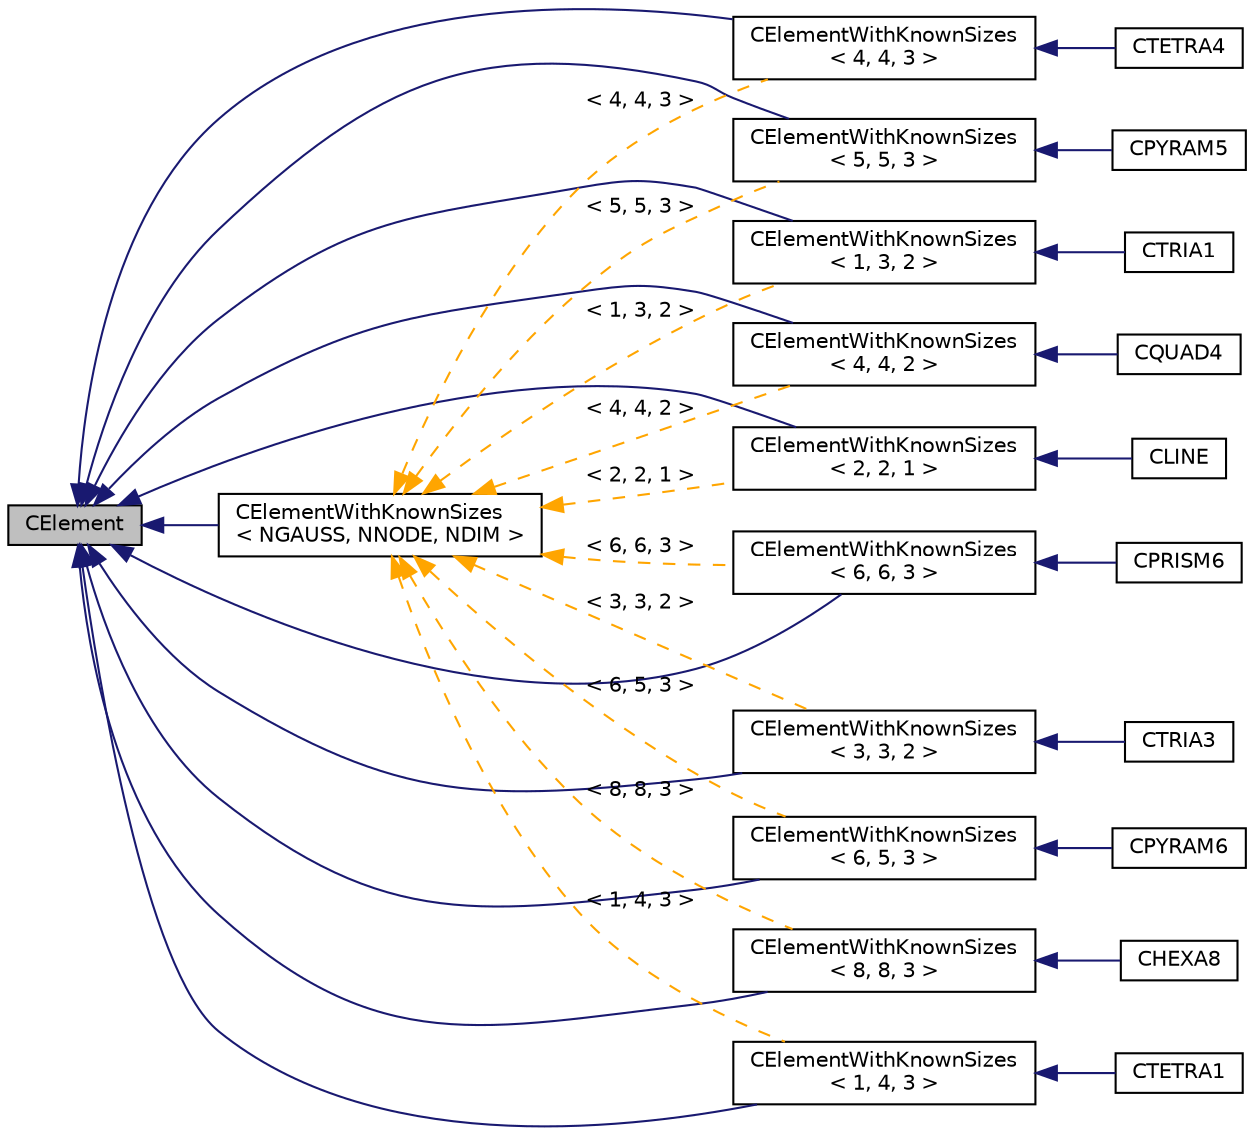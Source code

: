 digraph "CElement"
{
 // LATEX_PDF_SIZE
  edge [fontname="Helvetica",fontsize="10",labelfontname="Helvetica",labelfontsize="10"];
  node [fontname="Helvetica",fontsize="10",shape=record];
  rankdir="LR";
  Node1 [label="CElement",height=0.2,width=0.4,color="black", fillcolor="grey75", style="filled", fontcolor="black",tooltip="Abstract class for defining finite elements."];
  Node1 -> Node2 [dir="back",color="midnightblue",fontsize="10",style="solid",fontname="Helvetica"];
  Node2 [label="CElementWithKnownSizes\l\< NGAUSS, NNODE, NDIM \>",height=0.2,width=0.4,color="black", fillcolor="white", style="filled",URL="$classCElementWithKnownSizes.html",tooltip="Templated class to implement the computation of gradients for specific element sizes."];
  Node2 -> Node3 [dir="back",color="orange",fontsize="10",style="dashed",label=" \< 4, 4, 2 \>" ,fontname="Helvetica"];
  Node3 [label="CElementWithKnownSizes\l\< 4, 4, 2 \>",height=0.2,width=0.4,color="black", fillcolor="white", style="filled",URL="$classCElementWithKnownSizes.html",tooltip=" "];
  Node3 -> Node4 [dir="back",color="midnightblue",fontsize="10",style="solid",fontname="Helvetica"];
  Node4 [label="CQUAD4",height=0.2,width=0.4,color="black", fillcolor="white", style="filled",URL="$classCQUAD4.html",tooltip="Quadrilateral element with 4 Gauss Points."];
  Node2 -> Node5 [dir="back",color="orange",fontsize="10",style="dashed",label=" \< 4, 4, 3 \>" ,fontname="Helvetica"];
  Node5 [label="CElementWithKnownSizes\l\< 4, 4, 3 \>",height=0.2,width=0.4,color="black", fillcolor="white", style="filled",URL="$classCElementWithKnownSizes.html",tooltip=" "];
  Node5 -> Node6 [dir="back",color="midnightblue",fontsize="10",style="solid",fontname="Helvetica"];
  Node6 [label="CTETRA4",height=0.2,width=0.4,color="black", fillcolor="white", style="filled",URL="$classCTETRA4.html",tooltip="Tetrahedral element with 4 Gauss Points."];
  Node2 -> Node7 [dir="back",color="orange",fontsize="10",style="dashed",label=" \< 5, 5, 3 \>" ,fontname="Helvetica"];
  Node7 [label="CElementWithKnownSizes\l\< 5, 5, 3 \>",height=0.2,width=0.4,color="black", fillcolor="white", style="filled",URL="$classCElementWithKnownSizes.html",tooltip=" "];
  Node7 -> Node8 [dir="back",color="midnightblue",fontsize="10",style="solid",fontname="Helvetica"];
  Node8 [label="CPYRAM5",height=0.2,width=0.4,color="black", fillcolor="white", style="filled",URL="$classCPYRAM5.html",tooltip="Pyramid element with 5 Gauss Points."];
  Node2 -> Node9 [dir="back",color="orange",fontsize="10",style="dashed",label=" \< 2, 2, 1 \>" ,fontname="Helvetica"];
  Node9 [label="CElementWithKnownSizes\l\< 2, 2, 1 \>",height=0.2,width=0.4,color="black", fillcolor="white", style="filled",URL="$classCElementWithKnownSizes.html",tooltip=" "];
  Node9 -> Node10 [dir="back",color="midnightblue",fontsize="10",style="solid",fontname="Helvetica"];
  Node10 [label="CLINE",height=0.2,width=0.4,color="black", fillcolor="white", style="filled",URL="$classCLINE.html",tooltip="Line element with 2 Gauss Points."];
  Node2 -> Node11 [dir="back",color="orange",fontsize="10",style="dashed",label=" \< 1, 3, 2 \>" ,fontname="Helvetica"];
  Node11 [label="CElementWithKnownSizes\l\< 1, 3, 2 \>",height=0.2,width=0.4,color="black", fillcolor="white", style="filled",URL="$classCElementWithKnownSizes.html",tooltip=" "];
  Node11 -> Node12 [dir="back",color="midnightblue",fontsize="10",style="solid",fontname="Helvetica"];
  Node12 [label="CTRIA1",height=0.2,width=0.4,color="black", fillcolor="white", style="filled",URL="$classCTRIA1.html",tooltip="Tria element with 1 Gauss Points."];
  Node2 -> Node13 [dir="back",color="orange",fontsize="10",style="dashed",label=" \< 1, 4, 3 \>" ,fontname="Helvetica"];
  Node13 [label="CElementWithKnownSizes\l\< 1, 4, 3 \>",height=0.2,width=0.4,color="black", fillcolor="white", style="filled",URL="$classCElementWithKnownSizes.html",tooltip=" "];
  Node13 -> Node14 [dir="back",color="midnightblue",fontsize="10",style="solid",fontname="Helvetica"];
  Node14 [label="CTETRA1",height=0.2,width=0.4,color="black", fillcolor="white", style="filled",URL="$classCTETRA1.html",tooltip="Tetrahedral element with 1 Gauss Point."];
  Node2 -> Node15 [dir="back",color="orange",fontsize="10",style="dashed",label=" \< 6, 6, 3 \>" ,fontname="Helvetica"];
  Node15 [label="CElementWithKnownSizes\l\< 6, 6, 3 \>",height=0.2,width=0.4,color="black", fillcolor="white", style="filled",URL="$classCElementWithKnownSizes.html",tooltip=" "];
  Node15 -> Node16 [dir="back",color="midnightblue",fontsize="10",style="solid",fontname="Helvetica"];
  Node16 [label="CPRISM6",height=0.2,width=0.4,color="black", fillcolor="white", style="filled",URL="$classCPRISM6.html",tooltip="Prism element with 6 Gauss Points."];
  Node2 -> Node17 [dir="back",color="orange",fontsize="10",style="dashed",label=" \< 8, 8, 3 \>" ,fontname="Helvetica"];
  Node17 [label="CElementWithKnownSizes\l\< 8, 8, 3 \>",height=0.2,width=0.4,color="black", fillcolor="white", style="filled",URL="$classCElementWithKnownSizes.html",tooltip=" "];
  Node17 -> Node18 [dir="back",color="midnightblue",fontsize="10",style="solid",fontname="Helvetica"];
  Node18 [label="CHEXA8",height=0.2,width=0.4,color="black", fillcolor="white", style="filled",URL="$classCHEXA8.html",tooltip="Hexahedral element with 8 Gauss Points."];
  Node2 -> Node19 [dir="back",color="orange",fontsize="10",style="dashed",label=" \< 6, 5, 3 \>" ,fontname="Helvetica"];
  Node19 [label="CElementWithKnownSizes\l\< 6, 5, 3 \>",height=0.2,width=0.4,color="black", fillcolor="white", style="filled",URL="$classCElementWithKnownSizes.html",tooltip=" "];
  Node19 -> Node20 [dir="back",color="midnightblue",fontsize="10",style="solid",fontname="Helvetica"];
  Node20 [label="CPYRAM6",height=0.2,width=0.4,color="black", fillcolor="white", style="filled",URL="$classCPYRAM6.html",tooltip="Pyramid element with 6 Gauss Points."];
  Node2 -> Node21 [dir="back",color="orange",fontsize="10",style="dashed",label=" \< 3, 3, 2 \>" ,fontname="Helvetica"];
  Node21 [label="CElementWithKnownSizes\l\< 3, 3, 2 \>",height=0.2,width=0.4,color="black", fillcolor="white", style="filled",URL="$classCElementWithKnownSizes.html",tooltip=" "];
  Node21 -> Node22 [dir="back",color="midnightblue",fontsize="10",style="solid",fontname="Helvetica"];
  Node22 [label="CTRIA3",height=0.2,width=0.4,color="black", fillcolor="white", style="filled",URL="$classCTRIA3.html",tooltip="Tria element with 3 Gauss Points."];
  Node1 -> Node11 [dir="back",color="midnightblue",fontsize="10",style="solid",fontname="Helvetica"];
  Node1 -> Node13 [dir="back",color="midnightblue",fontsize="10",style="solid",fontname="Helvetica"];
  Node1 -> Node9 [dir="back",color="midnightblue",fontsize="10",style="solid",fontname="Helvetica"];
  Node1 -> Node21 [dir="back",color="midnightblue",fontsize="10",style="solid",fontname="Helvetica"];
  Node1 -> Node3 [dir="back",color="midnightblue",fontsize="10",style="solid",fontname="Helvetica"];
  Node1 -> Node5 [dir="back",color="midnightblue",fontsize="10",style="solid",fontname="Helvetica"];
  Node1 -> Node7 [dir="back",color="midnightblue",fontsize="10",style="solid",fontname="Helvetica"];
  Node1 -> Node19 [dir="back",color="midnightblue",fontsize="10",style="solid",fontname="Helvetica"];
  Node1 -> Node15 [dir="back",color="midnightblue",fontsize="10",style="solid",fontname="Helvetica"];
  Node1 -> Node17 [dir="back",color="midnightblue",fontsize="10",style="solid",fontname="Helvetica"];
}
